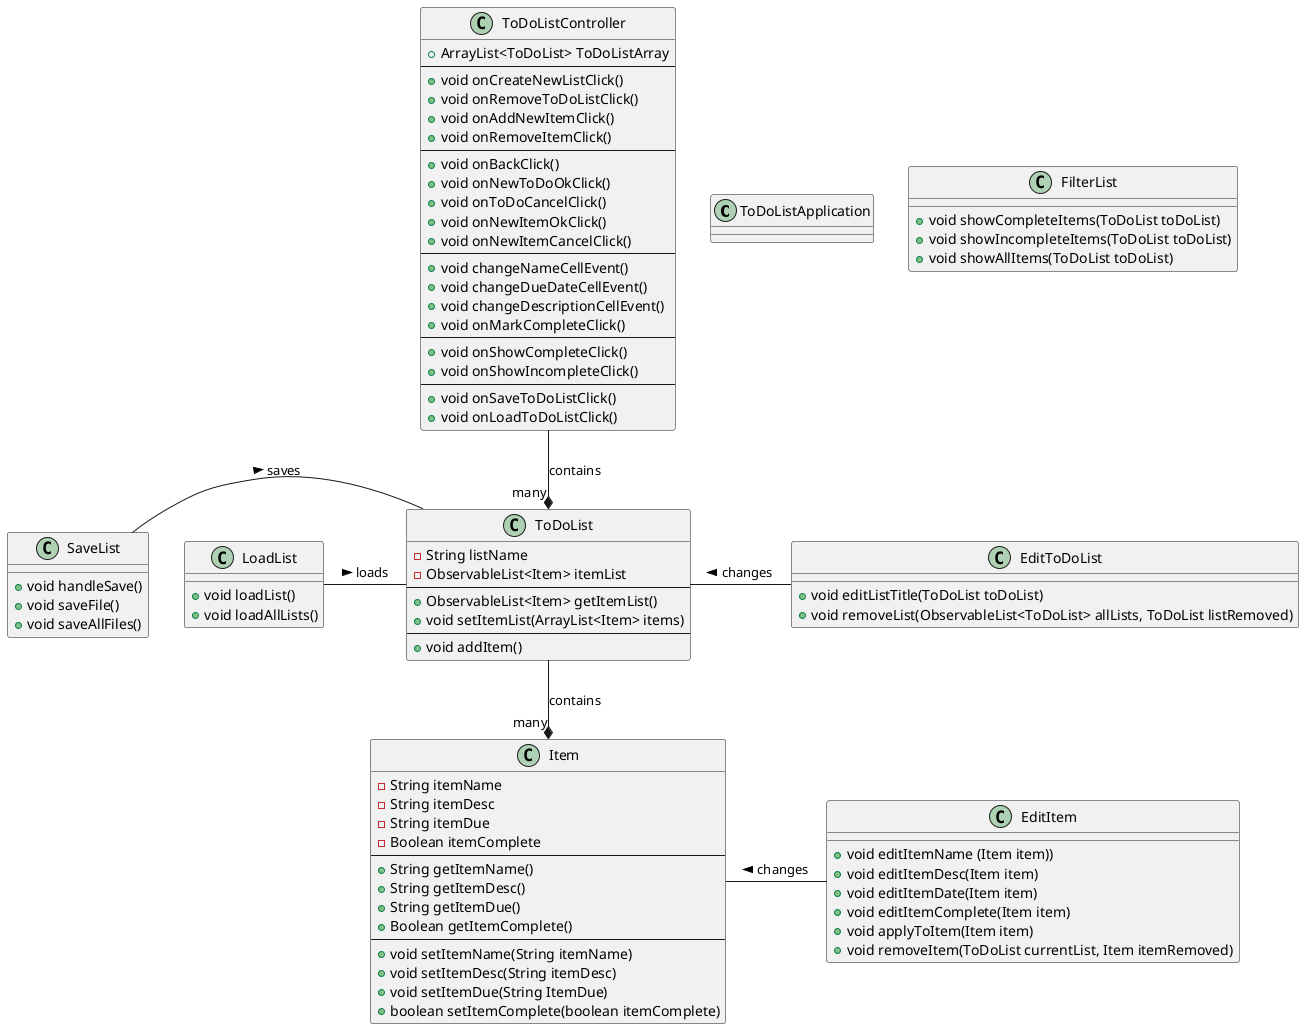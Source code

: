 @startuml
class ToDoListApplication{
}

class ToDoListController{
    +ArrayList<ToDoList> ToDoListArray
    --
    +void onCreateNewListClick()
    +void onRemoveToDoListClick()
    +void onAddNewItemClick()
    +void onRemoveItemClick()
    --
    +void onBackClick()
    +void onNewToDoOkClick()
    +void onToDoCancelClick()
    +void onNewItemOkClick()
    +void onNewItemCancelClick()
    --
    +void changeNameCellEvent()
    +void changeDueDateCellEvent()
    +void changeDescriptionCellEvent()
    +void onMarkCompleteClick()
    --
    +void onShowCompleteClick()
    +void onShowIncompleteClick()
    --
    +void onSaveToDoListClick()
    +void onLoadToDoListClick()
}

ToDoListController --* ToDoList : contains "many"

class ToDoList{
    -String listName
    -ObservableList<Item> itemList
    --
    +ObservableList<Item> getItemList()
    +void setItemList(ArrayList<Item> items)
    --
    +void addItem()
}
ToDoList - EditToDoList : changes <
class EditToDoList{
    +void editListTitle(ToDoList toDoList)
    +void removeList(ObservableList<ToDoList> allLists, ToDoList listRemoved)
}
SaveList - ToDoList : saves >
LoadList - ToDoList : loads >


ToDoList --* Item : contains "many"

class Item{
    -String itemName
    -String itemDesc
    -String itemDue
    -Boolean itemComplete
    --
    +String getItemName()
    +String getItemDesc()
    +String getItemDue()
    +Boolean getItemComplete()
    --
    +void setItemName(String itemName)
    +void setItemDesc(String itemDesc)
    +void setItemDue(String ItemDue)
    +boolean setItemComplete(boolean itemComplete)
}
Item - EditItem : changes <
class EditItem{
    +void editItemName (Item item))
    +void editItemDesc(Item item)
    +void editItemDate(Item item)
    +void editItemComplete(Item item)
    +void applyToItem(Item item)
    +void removeItem(ToDoList currentList, Item itemRemoved)
}


class FilterList{
    +void showCompleteItems(ToDoList toDoList)
    +void showIncompleteItems(ToDoList toDoList)
    +void showAllItems(ToDoList toDoList)
}

class SaveList{
    +void handleSave()
    +void saveFile()
    +void saveAllFiles()
}

class LoadList{
    +void loadList()
    +void loadAllLists()
}


@enduml